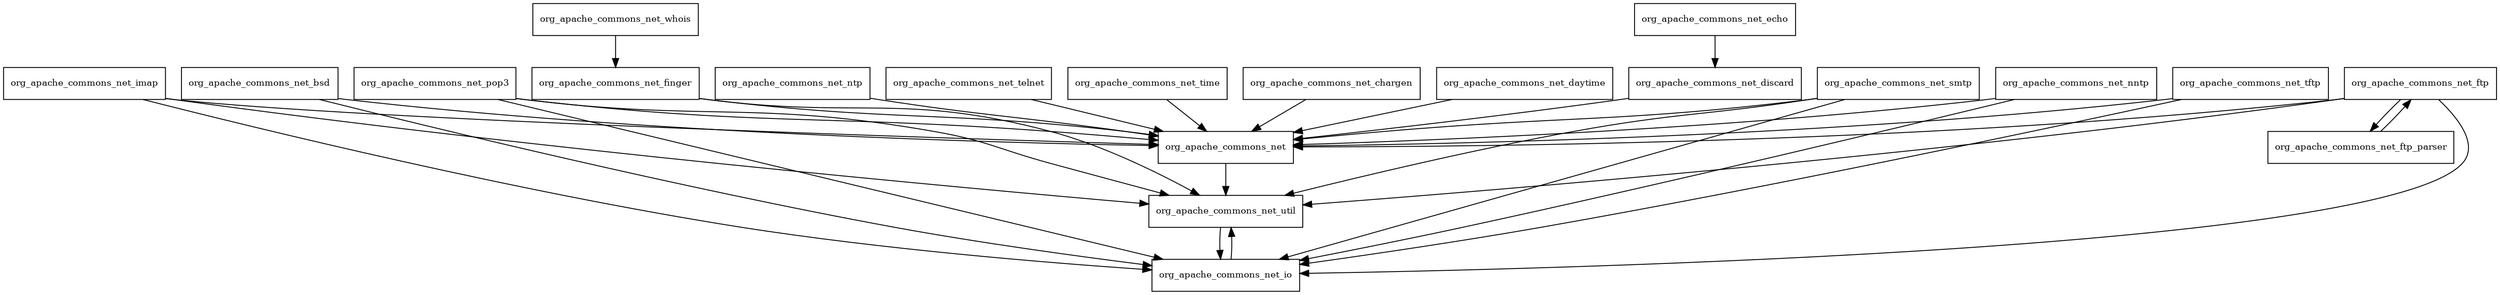 digraph commons_net_3_6_package_dependencies {
  node [shape = box, fontsize=10.0];
  org_apache_commons_net -> org_apache_commons_net_util;
  org_apache_commons_net_bsd -> org_apache_commons_net;
  org_apache_commons_net_bsd -> org_apache_commons_net_io;
  org_apache_commons_net_chargen -> org_apache_commons_net;
  org_apache_commons_net_daytime -> org_apache_commons_net;
  org_apache_commons_net_discard -> org_apache_commons_net;
  org_apache_commons_net_echo -> org_apache_commons_net_discard;
  org_apache_commons_net_finger -> org_apache_commons_net;
  org_apache_commons_net_finger -> org_apache_commons_net_util;
  org_apache_commons_net_ftp -> org_apache_commons_net;
  org_apache_commons_net_ftp -> org_apache_commons_net_ftp_parser;
  org_apache_commons_net_ftp -> org_apache_commons_net_io;
  org_apache_commons_net_ftp -> org_apache_commons_net_util;
  org_apache_commons_net_ftp_parser -> org_apache_commons_net_ftp;
  org_apache_commons_net_imap -> org_apache_commons_net;
  org_apache_commons_net_imap -> org_apache_commons_net_io;
  org_apache_commons_net_imap -> org_apache_commons_net_util;
  org_apache_commons_net_io -> org_apache_commons_net_util;
  org_apache_commons_net_nntp -> org_apache_commons_net;
  org_apache_commons_net_nntp -> org_apache_commons_net_io;
  org_apache_commons_net_ntp -> org_apache_commons_net;
  org_apache_commons_net_pop3 -> org_apache_commons_net;
  org_apache_commons_net_pop3 -> org_apache_commons_net_io;
  org_apache_commons_net_pop3 -> org_apache_commons_net_util;
  org_apache_commons_net_smtp -> org_apache_commons_net;
  org_apache_commons_net_smtp -> org_apache_commons_net_io;
  org_apache_commons_net_smtp -> org_apache_commons_net_util;
  org_apache_commons_net_telnet -> org_apache_commons_net;
  org_apache_commons_net_tftp -> org_apache_commons_net;
  org_apache_commons_net_tftp -> org_apache_commons_net_io;
  org_apache_commons_net_time -> org_apache_commons_net;
  org_apache_commons_net_util -> org_apache_commons_net_io;
  org_apache_commons_net_whois -> org_apache_commons_net_finger;
}
